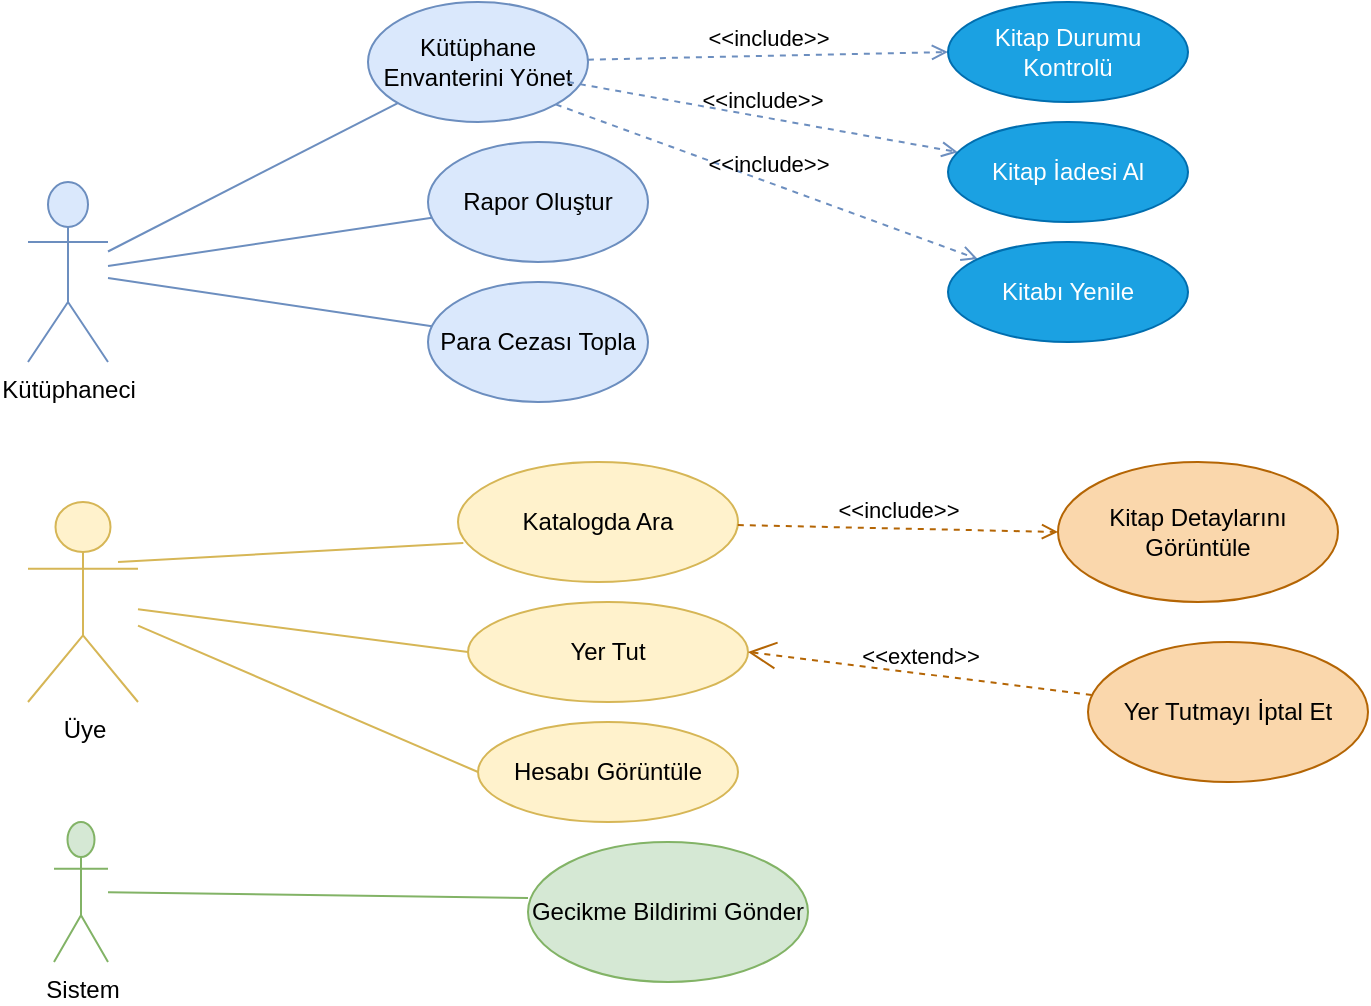 <mxfile version="23.1.5" type="device">
  <diagram name="Page-1" id="rQbpdcuisJjg6-mnoirO">
    <mxGraphModel dx="794" dy="519" grid="1" gridSize="10" guides="1" tooltips="1" connect="1" arrows="1" fold="1" page="1" pageScale="1" pageWidth="850" pageHeight="1100" math="0" shadow="0">
      <root>
        <mxCell id="0" />
        <mxCell id="1" parent="0" />
        <mxCell id="2MfejT5cuYfCgjiWeuP9-1" value="Kütüphaneci" style="shape=umlActor;html=1;verticalLabelPosition=bottom;verticalAlign=top;align=center;fillColor=#dae8fc;strokeColor=#6c8ebf;" parent="1" vertex="1">
          <mxGeometry x="50" y="110" width="40" height="90" as="geometry" />
        </mxCell>
        <mxCell id="2MfejT5cuYfCgjiWeuP9-2" value="Kütüphane Envanterini Yönet" style="ellipse;whiteSpace=wrap;html=1;fillColor=#dae8fc;strokeColor=#6c8ebf;" parent="1" vertex="1">
          <mxGeometry x="220" y="20" width="110" height="60" as="geometry" />
        </mxCell>
        <mxCell id="2MfejT5cuYfCgjiWeuP9-6" value="Rapor Oluştur" style="ellipse;whiteSpace=wrap;html=1;fillColor=#dae8fc;strokeColor=#6c8ebf;" parent="1" vertex="1">
          <mxGeometry x="250" y="90" width="110" height="60" as="geometry" />
        </mxCell>
        <mxCell id="2MfejT5cuYfCgjiWeuP9-7" value="Para Cezası Topla" style="ellipse;whiteSpace=wrap;html=1;fillColor=#dae8fc;strokeColor=#6c8ebf;" parent="1" vertex="1">
          <mxGeometry x="250" y="160" width="110" height="60" as="geometry" />
        </mxCell>
        <mxCell id="2MfejT5cuYfCgjiWeuP9-9" value="" style="edgeStyle=none;html=1;endArrow=none;verticalAlign=bottom;rounded=0;fillColor=#dae8fc;strokeColor=#6c8ebf;" parent="1" source="2MfejT5cuYfCgjiWeuP9-1" target="2MfejT5cuYfCgjiWeuP9-2" edge="1">
          <mxGeometry width="160" relative="1" as="geometry">
            <mxPoint x="330" y="270" as="sourcePoint" />
            <mxPoint x="490" y="270" as="targetPoint" />
          </mxGeometry>
        </mxCell>
        <mxCell id="2MfejT5cuYfCgjiWeuP9-10" value="" style="edgeStyle=none;html=1;endArrow=none;verticalAlign=bottom;rounded=0;fillColor=#dae8fc;strokeColor=#6c8ebf;" parent="1" source="2MfejT5cuYfCgjiWeuP9-1" target="2MfejT5cuYfCgjiWeuP9-6" edge="1">
          <mxGeometry width="160" relative="1" as="geometry">
            <mxPoint x="160" y="151" as="sourcePoint" />
            <mxPoint x="252" y="84" as="targetPoint" />
          </mxGeometry>
        </mxCell>
        <mxCell id="2MfejT5cuYfCgjiWeuP9-11" value="" style="edgeStyle=none;html=1;endArrow=none;verticalAlign=bottom;rounded=0;fillColor=#dae8fc;strokeColor=#6c8ebf;" parent="1" source="2MfejT5cuYfCgjiWeuP9-1" target="2MfejT5cuYfCgjiWeuP9-7" edge="1">
          <mxGeometry width="160" relative="1" as="geometry">
            <mxPoint x="160" y="161" as="sourcePoint" />
            <mxPoint x="263" y="140" as="targetPoint" />
          </mxGeometry>
        </mxCell>
        <mxCell id="2MfejT5cuYfCgjiWeuP9-18" value="&amp;lt;&amp;lt;include&amp;gt;&amp;gt;" style="edgeStyle=none;html=1;endArrow=open;verticalAlign=bottom;dashed=1;labelBackgroundColor=none;rounded=0;fillColor=#dae8fc;strokeColor=#6c8ebf;entryX=0;entryY=0.5;entryDx=0;entryDy=0;" parent="1" source="2MfejT5cuYfCgjiWeuP9-2" target="2MfejT5cuYfCgjiWeuP9-22" edge="1">
          <mxGeometry width="160" relative="1" as="geometry">
            <mxPoint x="330" y="50" as="sourcePoint" />
            <mxPoint x="490" y="50" as="targetPoint" />
          </mxGeometry>
        </mxCell>
        <mxCell id="2MfejT5cuYfCgjiWeuP9-19" value="&amp;lt;&amp;lt;include&amp;gt;&amp;gt;" style="edgeStyle=none;html=1;endArrow=open;verticalAlign=bottom;dashed=1;labelBackgroundColor=none;rounded=0;fillColor=#dae8fc;strokeColor=#6c8ebf;" parent="1" target="2MfejT5cuYfCgjiWeuP9-23" edge="1">
          <mxGeometry width="160" relative="1" as="geometry">
            <mxPoint x="320" y="60" as="sourcePoint" />
            <mxPoint x="500" y="100" as="targetPoint" />
          </mxGeometry>
        </mxCell>
        <mxCell id="2MfejT5cuYfCgjiWeuP9-21" value="&amp;lt;&amp;lt;include&amp;gt;&amp;gt;" style="edgeStyle=none;html=1;endArrow=open;verticalAlign=bottom;dashed=1;labelBackgroundColor=none;rounded=0;fillColor=#dae8fc;strokeColor=#6c8ebf;exitX=1;exitY=1;exitDx=0;exitDy=0;" parent="1" source="2MfejT5cuYfCgjiWeuP9-2" target="2MfejT5cuYfCgjiWeuP9-24" edge="1">
          <mxGeometry width="160" relative="1" as="geometry">
            <mxPoint x="330" y="70" as="sourcePoint" />
            <mxPoint x="490" y="130" as="targetPoint" />
          </mxGeometry>
        </mxCell>
        <mxCell id="2MfejT5cuYfCgjiWeuP9-22" value="Kitap Durumu Kontrolü" style="ellipse;whiteSpace=wrap;html=1;fillColor=#1ba1e2;fontColor=#ffffff;strokeColor=#006EAF;" parent="1" vertex="1">
          <mxGeometry x="510" y="20" width="120" height="50" as="geometry" />
        </mxCell>
        <mxCell id="2MfejT5cuYfCgjiWeuP9-23" value="Kitap İadesi Al" style="ellipse;whiteSpace=wrap;html=1;fillColor=#1ba1e2;fontColor=#ffffff;strokeColor=#006EAF;" parent="1" vertex="1">
          <mxGeometry x="510" y="80" width="120" height="50" as="geometry" />
        </mxCell>
        <mxCell id="2MfejT5cuYfCgjiWeuP9-24" value="Kitabı Yenile" style="ellipse;whiteSpace=wrap;html=1;fillColor=#1ba1e2;fontColor=#ffffff;strokeColor=#006EAF;" parent="1" vertex="1">
          <mxGeometry x="510" y="140" width="120" height="50" as="geometry" />
        </mxCell>
        <mxCell id="2MfejT5cuYfCgjiWeuP9-25" value="Üye" style="shape=umlActor;html=1;verticalLabelPosition=bottom;verticalAlign=top;align=center;fillColor=#fff2cc;strokeColor=#d6b656;" parent="1" vertex="1">
          <mxGeometry x="50" y="270" width="55" height="100" as="geometry" />
        </mxCell>
        <mxCell id="2MfejT5cuYfCgjiWeuP9-26" value="" style="edgeStyle=none;html=1;endArrow=none;verticalAlign=bottom;rounded=0;exitX=0.818;exitY=0.3;exitDx=0;exitDy=0;exitPerimeter=0;entryX=0.019;entryY=0.676;entryDx=0;entryDy=0;entryPerimeter=0;fillColor=#fff2cc;strokeColor=#d6b656;" parent="1" source="2MfejT5cuYfCgjiWeuP9-25" target="2MfejT5cuYfCgjiWeuP9-27" edge="1">
          <mxGeometry width="160" relative="1" as="geometry">
            <mxPoint x="120" y="340" as="sourcePoint" />
            <mxPoint x="280" y="340" as="targetPoint" />
          </mxGeometry>
        </mxCell>
        <mxCell id="2MfejT5cuYfCgjiWeuP9-27" value="Katalogda Ara" style="ellipse;whiteSpace=wrap;html=1;fillColor=#fff2cc;strokeColor=#d6b656;" parent="1" vertex="1">
          <mxGeometry x="265" y="250" width="140" height="60" as="geometry" />
        </mxCell>
        <mxCell id="2MfejT5cuYfCgjiWeuP9-28" value="" style="edgeStyle=none;html=1;endArrow=none;verticalAlign=bottom;rounded=0;entryX=0;entryY=0.5;entryDx=0;entryDy=0;fillColor=#fff2cc;strokeColor=#d6b656;" parent="1" source="2MfejT5cuYfCgjiWeuP9-25" target="2MfejT5cuYfCgjiWeuP9-29" edge="1">
          <mxGeometry width="160" relative="1" as="geometry">
            <mxPoint x="100" y="420" as="sourcePoint" />
            <mxPoint x="280" y="420" as="targetPoint" />
          </mxGeometry>
        </mxCell>
        <mxCell id="2MfejT5cuYfCgjiWeuP9-29" value="Yer Tut" style="ellipse;whiteSpace=wrap;html=1;fillColor=#fff2cc;strokeColor=#d6b656;" parent="1" vertex="1">
          <mxGeometry x="270" y="320" width="140" height="50" as="geometry" />
        </mxCell>
        <mxCell id="2MfejT5cuYfCgjiWeuP9-30" value="" style="edgeStyle=none;html=1;endArrow=none;verticalAlign=bottom;rounded=0;entryX=0;entryY=0.5;entryDx=0;entryDy=0;fillColor=#fff2cc;strokeColor=#d6b656;" parent="1" source="2MfejT5cuYfCgjiWeuP9-25" target="2MfejT5cuYfCgjiWeuP9-31" edge="1">
          <mxGeometry width="160" relative="1" as="geometry">
            <mxPoint x="100" y="443" as="sourcePoint" />
            <mxPoint x="270" y="500" as="targetPoint" />
          </mxGeometry>
        </mxCell>
        <mxCell id="2MfejT5cuYfCgjiWeuP9-31" value="Hesabı Görüntüle" style="ellipse;whiteSpace=wrap;html=1;fillColor=#fff2cc;strokeColor=#d6b656;" parent="1" vertex="1">
          <mxGeometry x="275" y="380" width="130" height="50" as="geometry" />
        </mxCell>
        <mxCell id="2MfejT5cuYfCgjiWeuP9-32" value="&amp;lt;&amp;lt;include&amp;gt;&amp;gt;" style="edgeStyle=none;html=1;endArrow=open;verticalAlign=bottom;dashed=1;labelBackgroundColor=none;rounded=0;fillColor=#fad7ac;strokeColor=#b46504;entryX=0;entryY=0.5;entryDx=0;entryDy=0;" parent="1" source="2MfejT5cuYfCgjiWeuP9-27" target="2MfejT5cuYfCgjiWeuP9-33" edge="1">
          <mxGeometry width="160" relative="1" as="geometry">
            <mxPoint x="410" y="300" as="sourcePoint" />
            <mxPoint x="570" y="300" as="targetPoint" />
          </mxGeometry>
        </mxCell>
        <mxCell id="2MfejT5cuYfCgjiWeuP9-33" value="Kitap Detaylarını Görüntüle" style="ellipse;whiteSpace=wrap;html=1;fillColor=#fad7ac;strokeColor=#b46504;" parent="1" vertex="1">
          <mxGeometry x="565" y="250" width="140" height="70" as="geometry" />
        </mxCell>
        <mxCell id="2MfejT5cuYfCgjiWeuP9-35" value="Yer Tutmayı İptal Et" style="ellipse;whiteSpace=wrap;html=1;fillColor=#fad7ac;strokeColor=#b46504;" parent="1" vertex="1">
          <mxGeometry x="580" y="340" width="140" height="70" as="geometry" />
        </mxCell>
        <mxCell id="2MfejT5cuYfCgjiWeuP9-36" value="&amp;lt;&amp;lt;extend&amp;gt;&amp;gt;" style="edgeStyle=none;html=1;startArrow=open;endArrow=none;startSize=12;verticalAlign=bottom;dashed=1;labelBackgroundColor=none;rounded=0;exitX=1;exitY=0.5;exitDx=0;exitDy=0;fillColor=#fad7ac;strokeColor=#b46504;" parent="1" source="2MfejT5cuYfCgjiWeuP9-29" target="2MfejT5cuYfCgjiWeuP9-35" edge="1">
          <mxGeometry width="160" relative="1" as="geometry">
            <mxPoint x="420" y="370" as="sourcePoint" />
            <mxPoint x="580" y="370" as="targetPoint" />
          </mxGeometry>
        </mxCell>
        <mxCell id="2MfejT5cuYfCgjiWeuP9-40" value="Sistem" style="shape=umlActor;html=1;verticalLabelPosition=bottom;verticalAlign=top;align=center;fillColor=#d5e8d4;strokeColor=#82b366;" parent="1" vertex="1">
          <mxGeometry x="63" y="430" width="27" height="70" as="geometry" />
        </mxCell>
        <mxCell id="2MfejT5cuYfCgjiWeuP9-41" value="" style="edgeStyle=none;html=1;endArrow=none;verticalAlign=bottom;rounded=0;entryX=0;entryY=0.4;entryDx=0;entryDy=0;entryPerimeter=0;fillColor=#d5e8d4;strokeColor=#82b366;" parent="1" source="2MfejT5cuYfCgjiWeuP9-40" target="2MfejT5cuYfCgjiWeuP9-42" edge="1">
          <mxGeometry width="160" relative="1" as="geometry">
            <mxPoint x="120" y="470" as="sourcePoint" />
            <mxPoint x="280" y="470" as="targetPoint" />
          </mxGeometry>
        </mxCell>
        <mxCell id="2MfejT5cuYfCgjiWeuP9-42" value="Gecikme Bildirimi Gönder" style="ellipse;whiteSpace=wrap;html=1;fillColor=#d5e8d4;strokeColor=#82b366;" parent="1" vertex="1">
          <mxGeometry x="300" y="440" width="140" height="70" as="geometry" />
        </mxCell>
      </root>
    </mxGraphModel>
  </diagram>
</mxfile>
